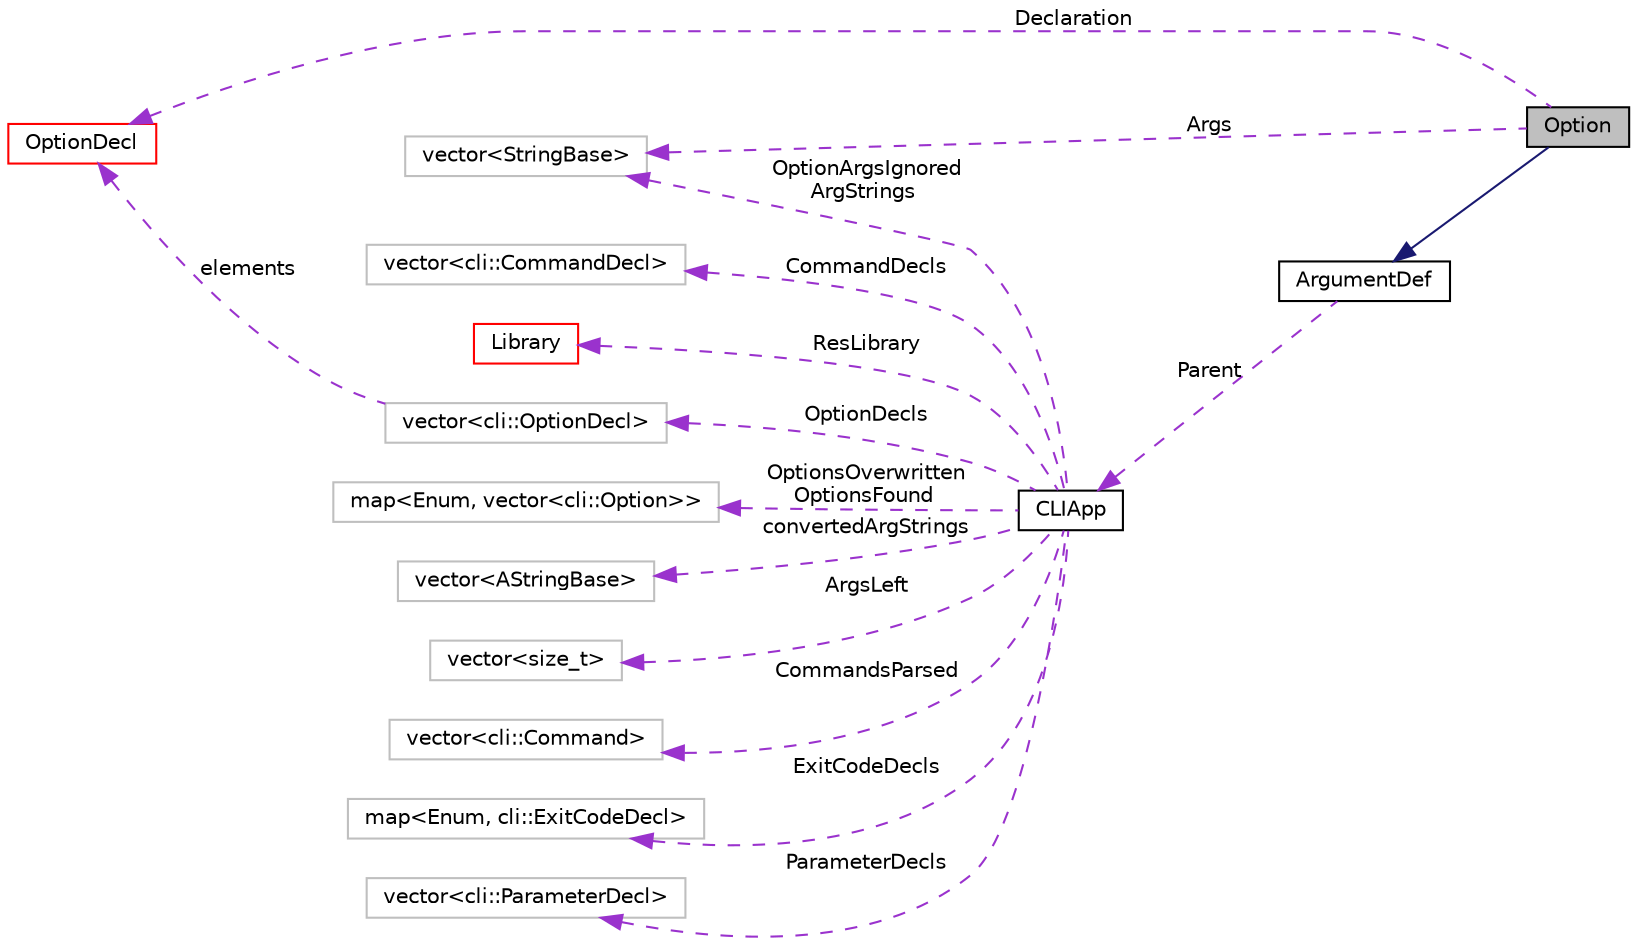 digraph "Option"
{
  edge [fontname="Helvetica",fontsize="10",labelfontname="Helvetica",labelfontsize="10"];
  node [fontname="Helvetica",fontsize="10",shape=record];
  rankdir="LR";
  Node2 [label="Option",height=0.2,width=0.4,color="black", fillcolor="grey75", style="filled", fontcolor="black"];
  Node5 [label="vector\<cli::OptionDecl\>",height=0.2,width=0.4,color="grey75", fillcolor="white", style="filled"];
  Node47 [label="map\<Enum, vector\<cli::Option\>\>",height=0.2,width=0.4,color="grey75", fillcolor="white", style="filled"];
  Node16 [label="vector\<AStringBase\>",height=0.2,width=0.4,color="grey75", fillcolor="white", style="filled"];
  Node36 [label="vector\<StringBase\>",height=0.2,width=0.4,color="grey75", fillcolor="white", style="filled"];
  Node49 [label="vector\<size_t\>",height=0.2,width=0.4,color="grey75", fillcolor="white", style="filled"];
  Node50 [label="vector\<cli::Command\>",height=0.2,width=0.4,color="grey75", fillcolor="white", style="filled"];
  Node59 [label="map\<Enum, cli::ExitCodeDecl\>",height=0.2,width=0.4,color="grey75", fillcolor="white", style="filled"];
  Node62 [label="vector\<cli::ParameterDecl\>",height=0.2,width=0.4,color="grey75", fillcolor="white", style="filled"];
  Node63 [label="vector\<cli::CommandDecl\>",height=0.2,width=0.4,color="grey75", fillcolor="white", style="filled"];
  Node3 -> Node2 [dir="back",color="midnightblue",fontsize="10",style="solid",fontname="Helvetica"];
  Node4 -> Node3 [dir="back",color="darkorchid3",fontsize="10",style="dashed",label=" Parent" ,fontname="Helvetica"];
  Node5 -> Node4 [dir="back",color="darkorchid3",fontsize="10",style="dashed",label=" OptionDecls" ,fontname="Helvetica"];
  Node6 -> Node2 [dir="back",color="darkorchid3",fontsize="10",style="dashed",label=" Declaration" ,fontname="Helvetica"];
  Node6 -> Node5 [dir="back",color="darkorchid3",fontsize="10",style="dashed",label=" elements" ,fontname="Helvetica"];
  Node8 -> Node4 [dir="back",color="darkorchid3",fontsize="10",style="dashed",label=" ResLibrary" ,fontname="Helvetica"];
  Node16 -> Node4 [dir="back",color="darkorchid3",fontsize="10",style="dashed",label=" convertedArgStrings" ,fontname="Helvetica"];
  Node36 -> Node2 [dir="back",color="darkorchid3",fontsize="10",style="dashed",label=" Args" ,fontname="Helvetica"];
  Node36 -> Node4 [dir="back",color="darkorchid3",fontsize="10",style="dashed",label=" OptionArgsIgnored\nArgStrings" ,fontname="Helvetica"];
  Node47 -> Node4 [dir="back",color="darkorchid3",fontsize="10",style="dashed",label=" OptionsOverwritten\nOptionsFound" ,fontname="Helvetica"];
  Node49 -> Node4 [dir="back",color="darkorchid3",fontsize="10",style="dashed",label=" ArgsLeft" ,fontname="Helvetica"];
  Node50 -> Node4 [dir="back",color="darkorchid3",fontsize="10",style="dashed",label=" CommandsParsed" ,fontname="Helvetica"];
  Node59 -> Node4 [dir="back",color="darkorchid3",fontsize="10",style="dashed",label=" ExitCodeDecls" ,fontname="Helvetica"];
  Node62 -> Node4 [dir="back",color="darkorchid3",fontsize="10",style="dashed",label=" ParameterDecls" ,fontname="Helvetica"];
  Node63 -> Node4 [dir="back",color="darkorchid3",fontsize="10",style="dashed",label=" CommandDecls" ,fontname="Helvetica"];
  Node3 [label="ArgumentDef",height=0.2,width=0.4,color="black", fillcolor="white", style="filled",URL="$structaworx_1_1lib_1_1cli_1_1ArgumentDef.html"];
  Node4 [label="CLIApp",height=0.2,width=0.4,color="black", fillcolor="white", style="filled",URL="$classaworx_1_1lib_1_1cli_1_1CLIApp.html"];
  Node6 [label="OptionDecl",height=0.2,width=0.4,color="red", fillcolor="white", style="filled",URL="$structaworx_1_1lib_1_1cli_1_1OptionDecl.html"];
  Node8 [label="Library",height=0.2,width=0.4,color="red", fillcolor="white", style="filled",URL="$classaworx_1_1lib_1_1lang_1_1Library.html"];
}

